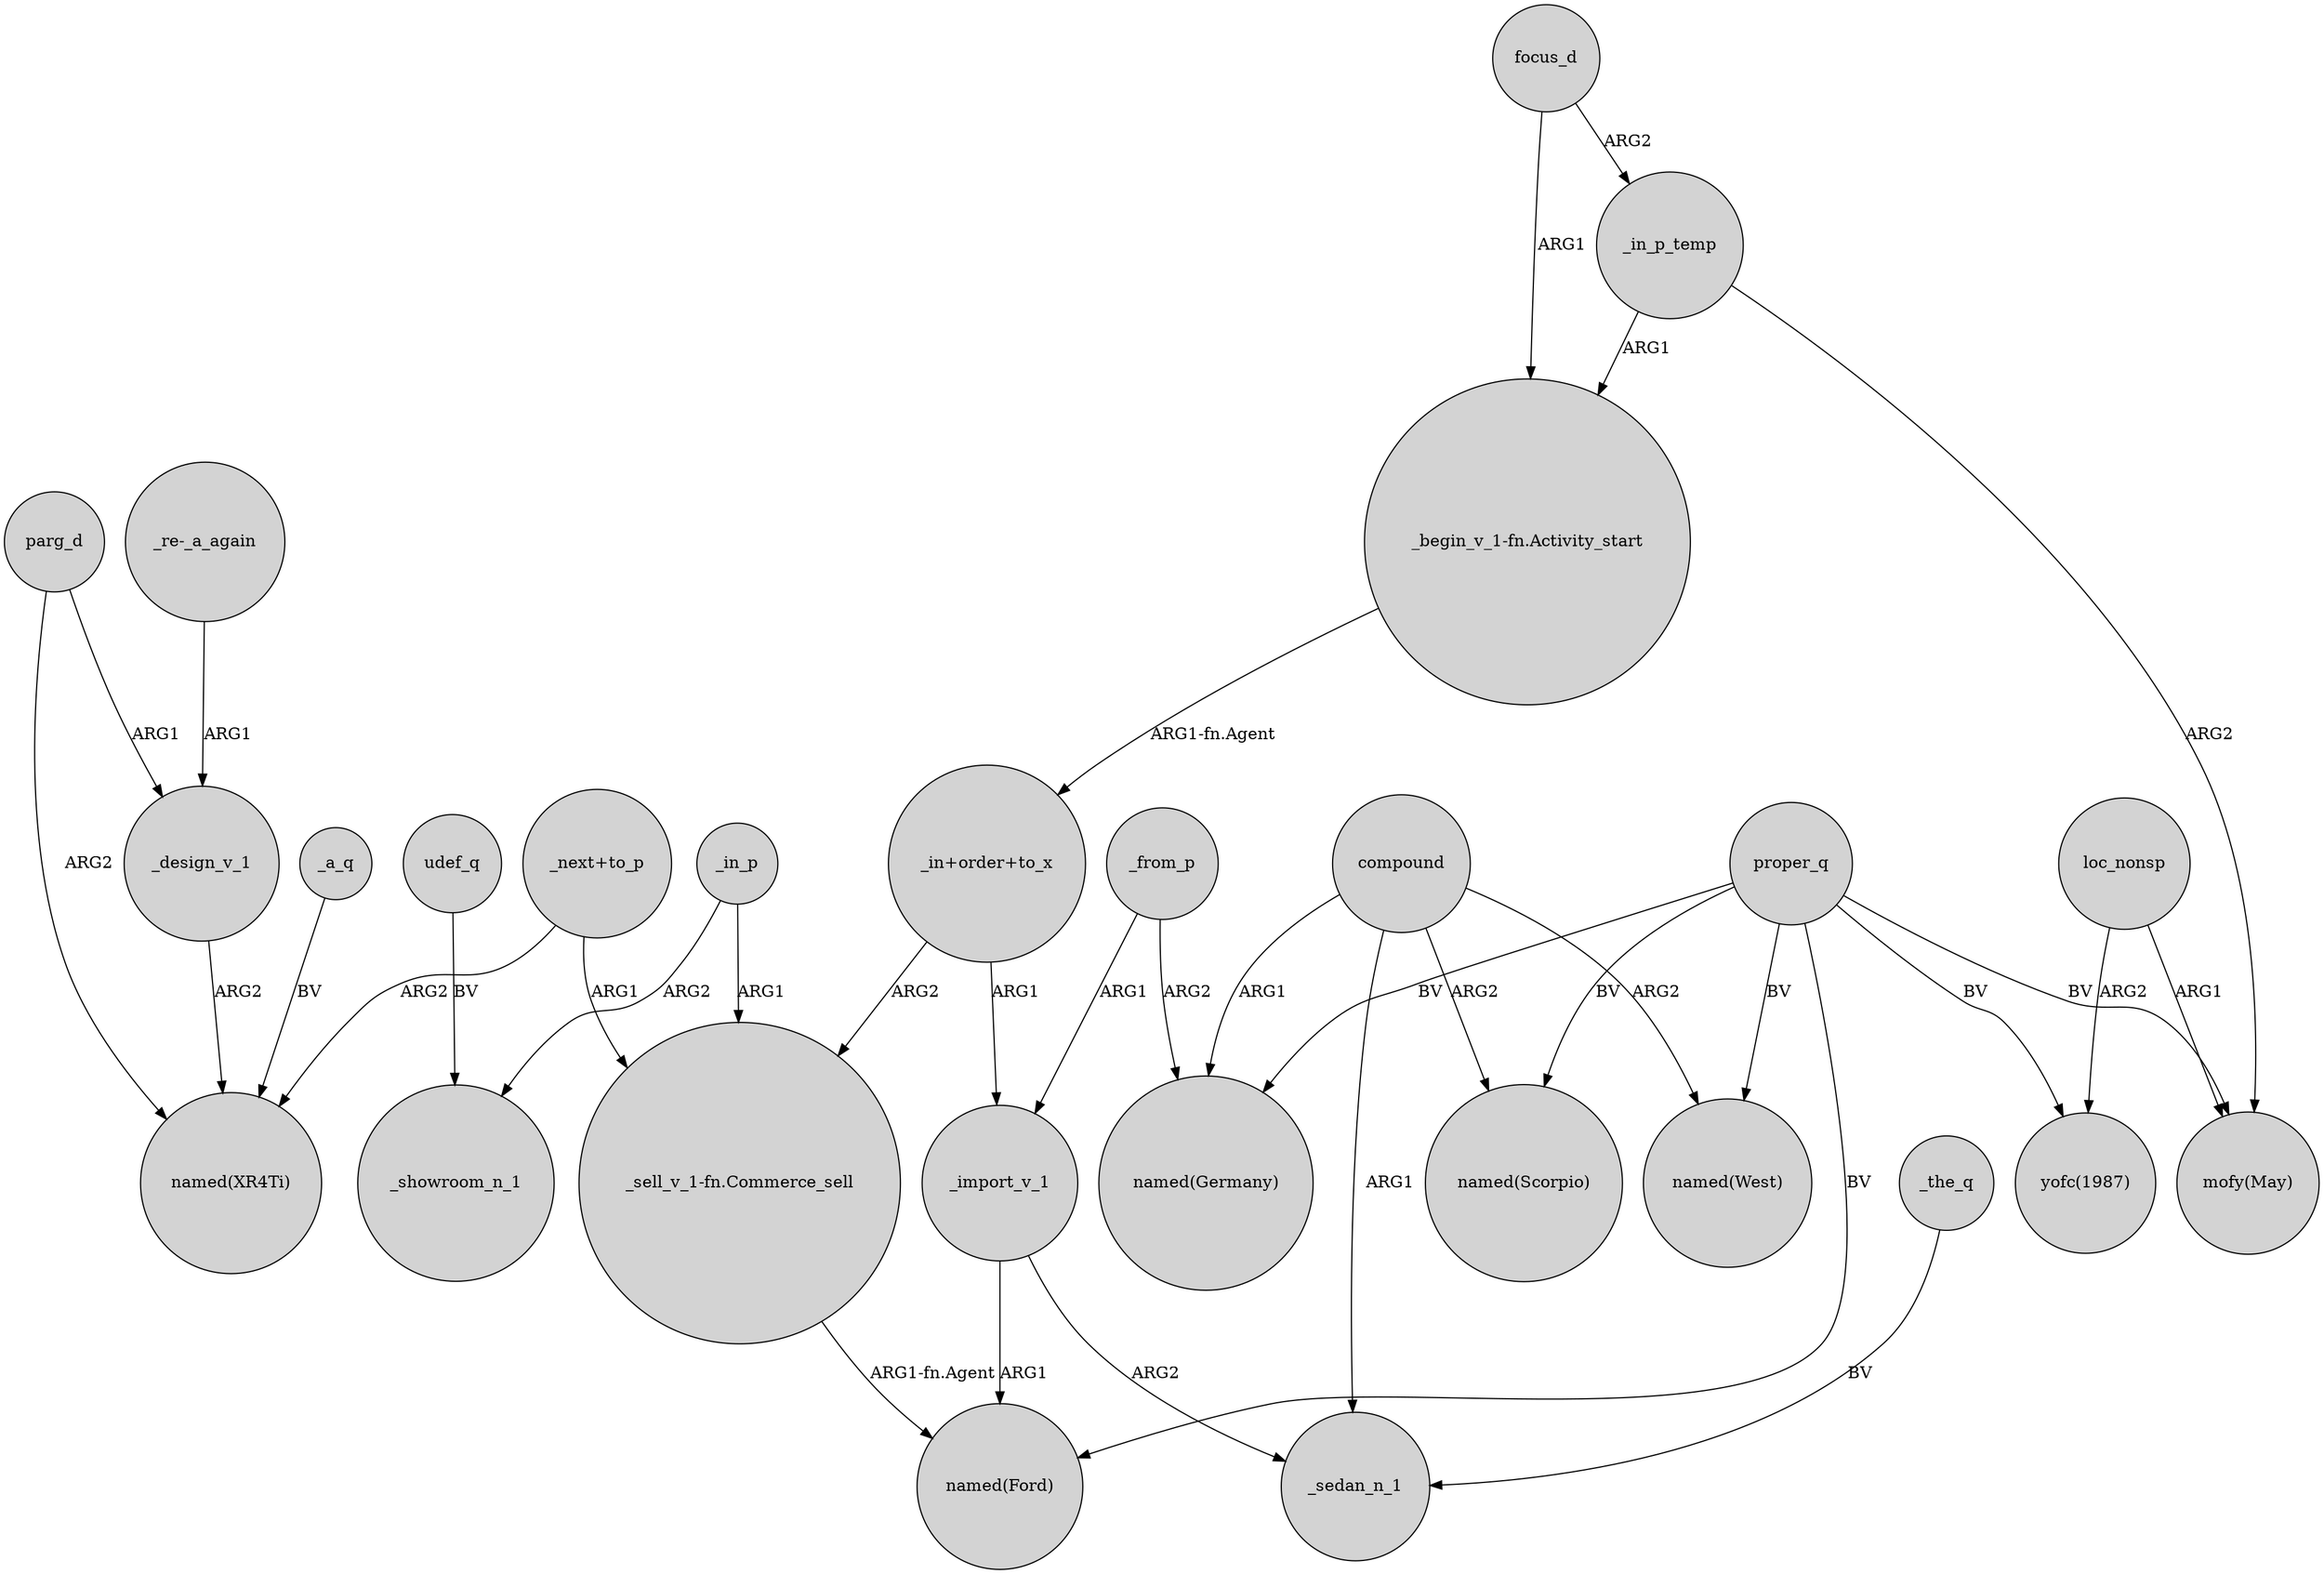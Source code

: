 digraph {
	node [shape=circle style=filled]
	"_next+to_p" -> "named(XR4Ti)" [label=ARG2]
	_from_p -> "named(Germany)" [label=ARG2]
	compound -> "named(West)" [label=ARG2]
	focus_d -> _in_p_temp [label=ARG2]
	proper_q -> "named(Germany)" [label=BV]
	"_in+order+to_x" -> _import_v_1 [label=ARG1]
	_design_v_1 -> "named(XR4Ti)" [label=ARG2]
	_import_v_1 -> "named(Ford)" [label=ARG1]
	proper_q -> "mofy(May)" [label=BV]
	focus_d -> "_begin_v_1-fn.Activity_start" [label=ARG1]
	proper_q -> "named(West)" [label=BV]
	_in_p_temp -> "mofy(May)" [label=ARG2]
	_the_q -> _sedan_n_1 [label=BV]
	udef_q -> _showroom_n_1 [label=BV]
	_from_p -> _import_v_1 [label=ARG1]
	_a_q -> "named(XR4Ti)" [label=BV]
	proper_q -> "named(Scorpio)" [label=BV]
	"_next+to_p" -> "_sell_v_1-fn.Commerce_sell" [label=ARG1]
	_in_p -> _showroom_n_1 [label=ARG2]
	"_sell_v_1-fn.Commerce_sell" -> "named(Ford)" [label="ARG1-fn.Agent"]
	_in_p -> "_sell_v_1-fn.Commerce_sell" [label=ARG1]
	compound -> "named(Germany)" [label=ARG1]
	_import_v_1 -> _sedan_n_1 [label=ARG2]
	proper_q -> "named(Ford)" [label=BV]
	proper_q -> "yofc(1987)" [label=BV]
	parg_d -> _design_v_1 [label=ARG1]
	_in_p_temp -> "_begin_v_1-fn.Activity_start" [label=ARG1]
	"_begin_v_1-fn.Activity_start" -> "_in+order+to_x" [label="ARG1-fn.Agent"]
	compound -> "named(Scorpio)" [label=ARG2]
	"_re-_a_again" -> _design_v_1 [label=ARG1]
	"_in+order+to_x" -> "_sell_v_1-fn.Commerce_sell" [label=ARG2]
	loc_nonsp -> "mofy(May)" [label=ARG1]
	parg_d -> "named(XR4Ti)" [label=ARG2]
	loc_nonsp -> "yofc(1987)" [label=ARG2]
	compound -> _sedan_n_1 [label=ARG1]
}
